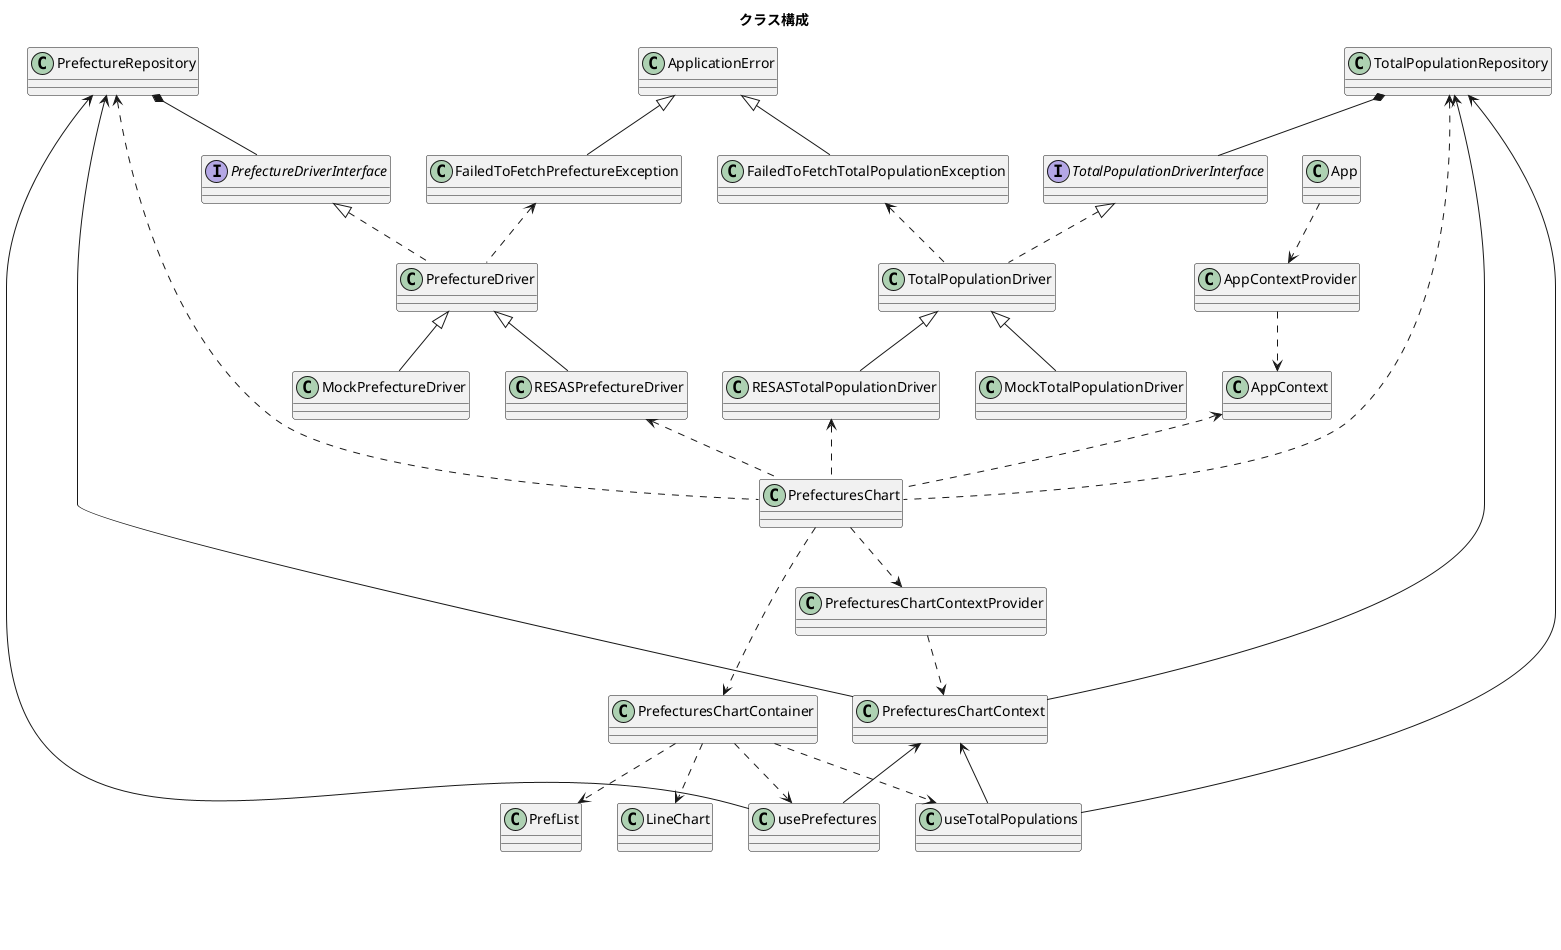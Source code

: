 @startuml クラス構成

title クラス構成

class ApplicationError
class FailedToFetchPrefectureException
class FailedToFetchTotalPopulationException

interface PrefectureDriverInterface
class PrefectureDriver
class  RESASPrefectureDriver
class MockPrefectureDriver

interface TotalPopulationDriverInterface
class TotalPopulationDriver
class RESASTotalPopulationDriver
class MockTotalPopulationDriver

class PrefectureRepository
class TotalPopulationRepository

class App 
class AppContext
class AppContextProvider
class PrefecturesChart 
class PrefecturesChartContainer
class PrefecturesChartContext
class PrefecturesChartContextProvider
class LineChart
class PrefList
class usePrefectures
class useTotalPopulations


ApplicationError <|-- FailedToFetchPrefectureException
ApplicationError <|-- FailedToFetchTotalPopulationException

FailedToFetchPrefectureException <.. PrefectureDriver
FailedToFetchTotalPopulationException <.. TotalPopulationDriver

PrefectureDriverInterface <|.. PrefectureDriver
PrefectureDriver <|-- RESASPrefectureDriver
PrefectureDriver <|-- MockPrefectureDriver

PrefectureRepository *-- PrefectureDriverInterface

TotalPopulationDriverInterface <|.. TotalPopulationDriver
TotalPopulationDriver <|-- RESASTotalPopulationDriver
TotalPopulationDriver <|-- MockTotalPopulationDriver

TotalPopulationRepository *-- TotalPopulationDriverInterface

App ..> AppContextProvider
AppContextProvider ..> AppContext

AppContext <.. PrefecturesChart
PrefectureRepository <.. PrefecturesChart
TotalPopulationRepository <.. PrefecturesChart
RESASPrefectureDriver <.. PrefecturesChart
RESASTotalPopulationDriver <.. PrefecturesChart
PrefecturesChart ..> PrefecturesChartContextProvider

PrefecturesChartContextProvider ..> PrefecturesChartContext
PrefectureRepository <-- PrefecturesChartContext
TotalPopulationRepository <-- PrefecturesChartContext

PrefecturesChartContext <-- usePrefectures
PrefectureRepository <-- usePrefectures
PrefecturesChartContext <-- useTotalPopulations
TotalPopulationRepository <-- useTotalPopulations

PrefecturesChart ..> PrefecturesChartContainer
PrefecturesChartContainer ..> usePrefectures
PrefecturesChartContainer ..> useTotalPopulations
PrefecturesChartContainer ..> PrefList
PrefecturesChartContainer ..> LineChart

@enduml